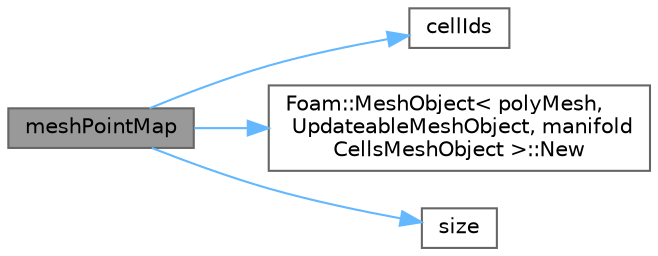 digraph "meshPointMap"
{
 // LATEX_PDF_SIZE
  bgcolor="transparent";
  edge [fontname=Helvetica,fontsize=10,labelfontname=Helvetica,labelfontsize=10];
  node [fontname=Helvetica,fontsize=10,shape=box,height=0.2,width=0.4];
  rankdir="LR";
  Node1 [id="Node000001",label="meshPointMap",height=0.2,width=0.4,color="gray40", fillcolor="grey60", style="filled", fontcolor="black",tooltip=" "];
  Node1 -> Node2 [id="edge1_Node000001_Node000002",color="steelblue1",style="solid",tooltip=" "];
  Node2 [id="Node000002",label="cellIds",height=0.2,width=0.4,color="grey40", fillcolor="white", style="filled",URL="$classFoam_1_1ensightCells.html#aebb0fd996f4c3b9d74385ba98f368e50",tooltip=" "];
  Node1 -> Node3 [id="edge2_Node000001_Node000003",color="steelblue1",style="solid",tooltip=" "];
  Node3 [id="Node000003",label="Foam::MeshObject\< polyMesh,\l UpdateableMeshObject, manifold\lCellsMeshObject \>::New",height=0.2,width=0.4,color="grey40", fillcolor="white", style="filled",URL="$classFoam_1_1MeshObject.html#a174574ec68990766b0ac5746b6c8be68",tooltip=" "];
  Node1 -> Node4 [id="edge3_Node000001_Node000004",color="steelblue1",style="solid",tooltip=" "];
  Node4 [id="Node000004",label="size",height=0.2,width=0.4,color="grey40", fillcolor="white", style="filled",URL="$classFoam_1_1ensightCells.html#abc296a9a9358ca1777de98c15a4d7816",tooltip=" "];
}
